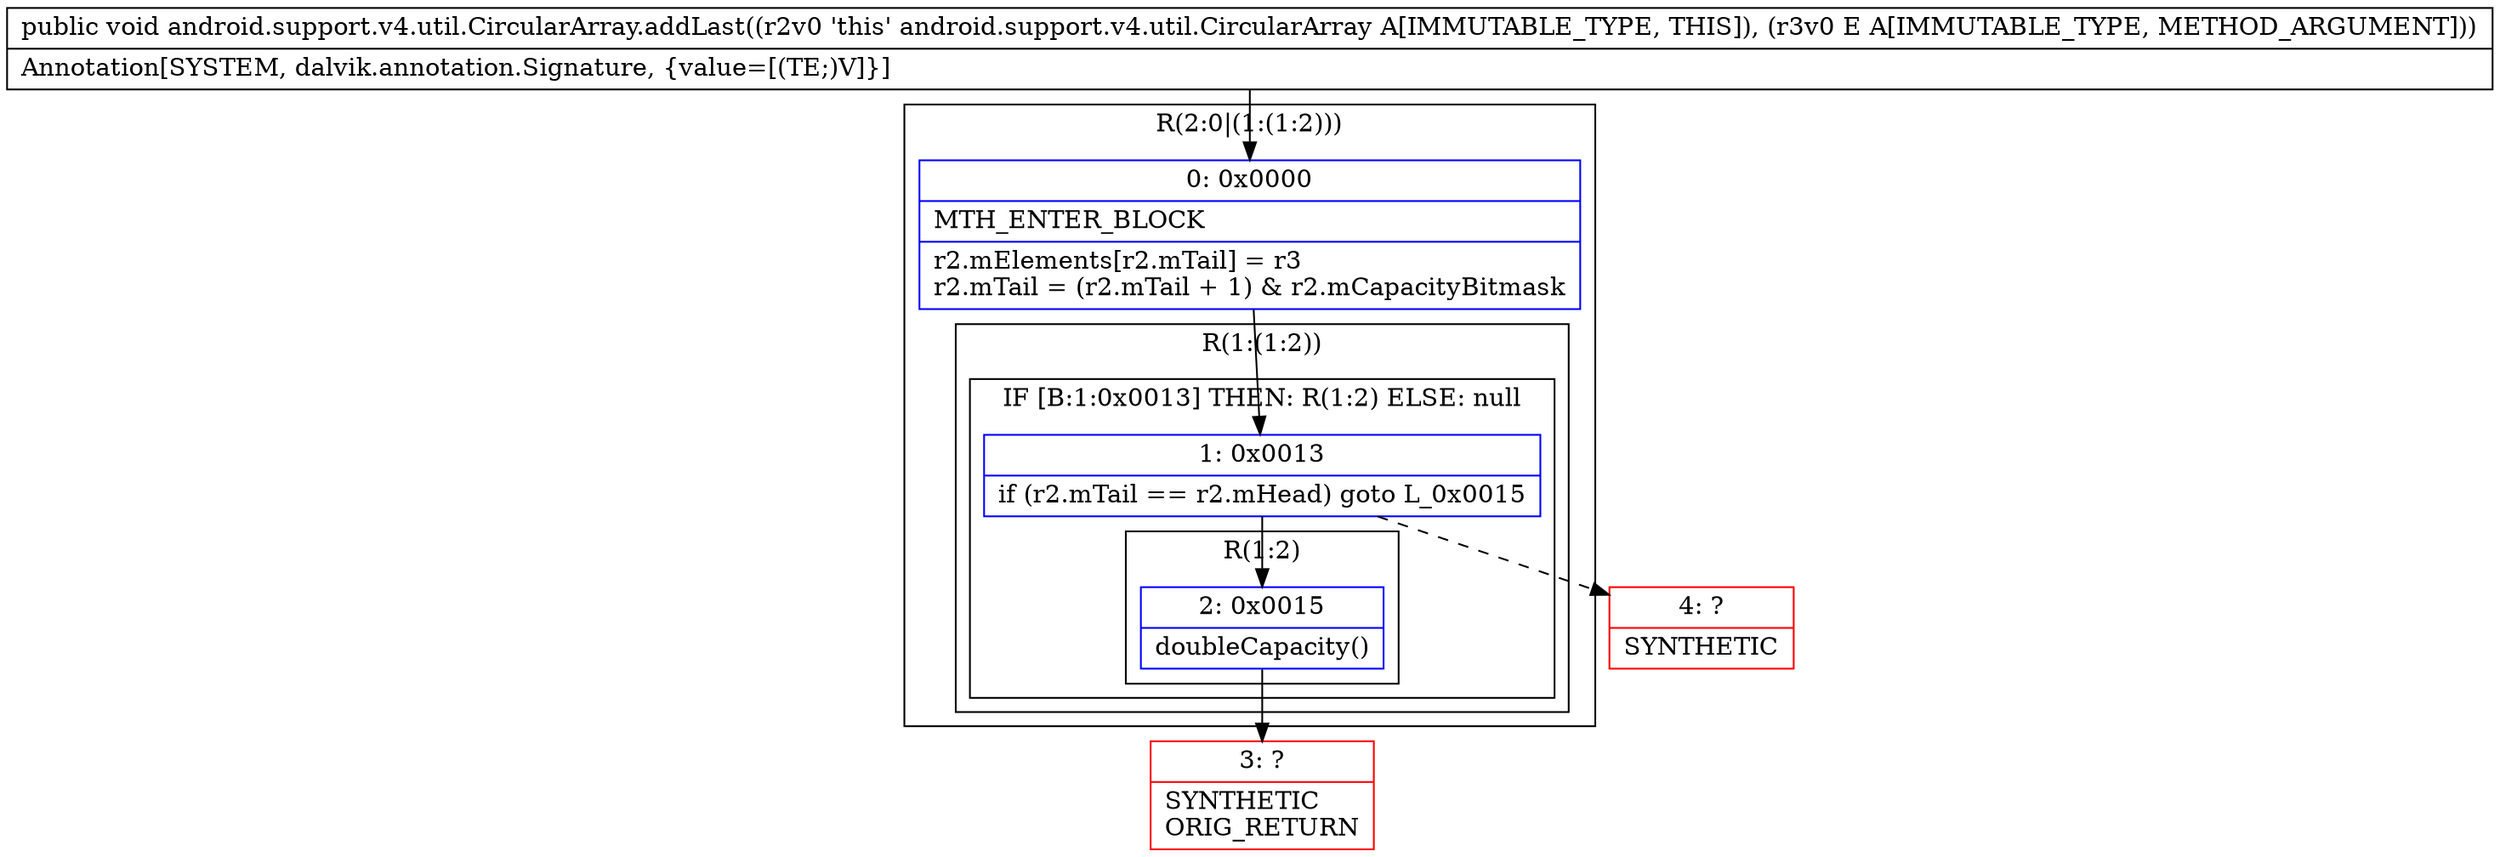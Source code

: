 digraph "CFG forandroid.support.v4.util.CircularArray.addLast(Ljava\/lang\/Object;)V" {
subgraph cluster_Region_2034281058 {
label = "R(2:0|(1:(1:2)))";
node [shape=record,color=blue];
Node_0 [shape=record,label="{0\:\ 0x0000|MTH_ENTER_BLOCK\l|r2.mElements[r2.mTail] = r3\lr2.mTail = (r2.mTail + 1) & r2.mCapacityBitmask\l}"];
subgraph cluster_Region_1760922611 {
label = "R(1:(1:2))";
node [shape=record,color=blue];
subgraph cluster_IfRegion_402802874 {
label = "IF [B:1:0x0013] THEN: R(1:2) ELSE: null";
node [shape=record,color=blue];
Node_1 [shape=record,label="{1\:\ 0x0013|if (r2.mTail == r2.mHead) goto L_0x0015\l}"];
subgraph cluster_Region_113295156 {
label = "R(1:2)";
node [shape=record,color=blue];
Node_2 [shape=record,label="{2\:\ 0x0015|doubleCapacity()\l}"];
}
}
}
}
Node_3 [shape=record,color=red,label="{3\:\ ?|SYNTHETIC\lORIG_RETURN\l}"];
Node_4 [shape=record,color=red,label="{4\:\ ?|SYNTHETIC\l}"];
MethodNode[shape=record,label="{public void android.support.v4.util.CircularArray.addLast((r2v0 'this' android.support.v4.util.CircularArray A[IMMUTABLE_TYPE, THIS]), (r3v0 E A[IMMUTABLE_TYPE, METHOD_ARGUMENT]))  | Annotation[SYSTEM, dalvik.annotation.Signature, \{value=[(TE;)V]\}]\l}"];
MethodNode -> Node_0;
Node_0 -> Node_1;
Node_1 -> Node_2;
Node_1 -> Node_4[style=dashed];
Node_2 -> Node_3;
}

